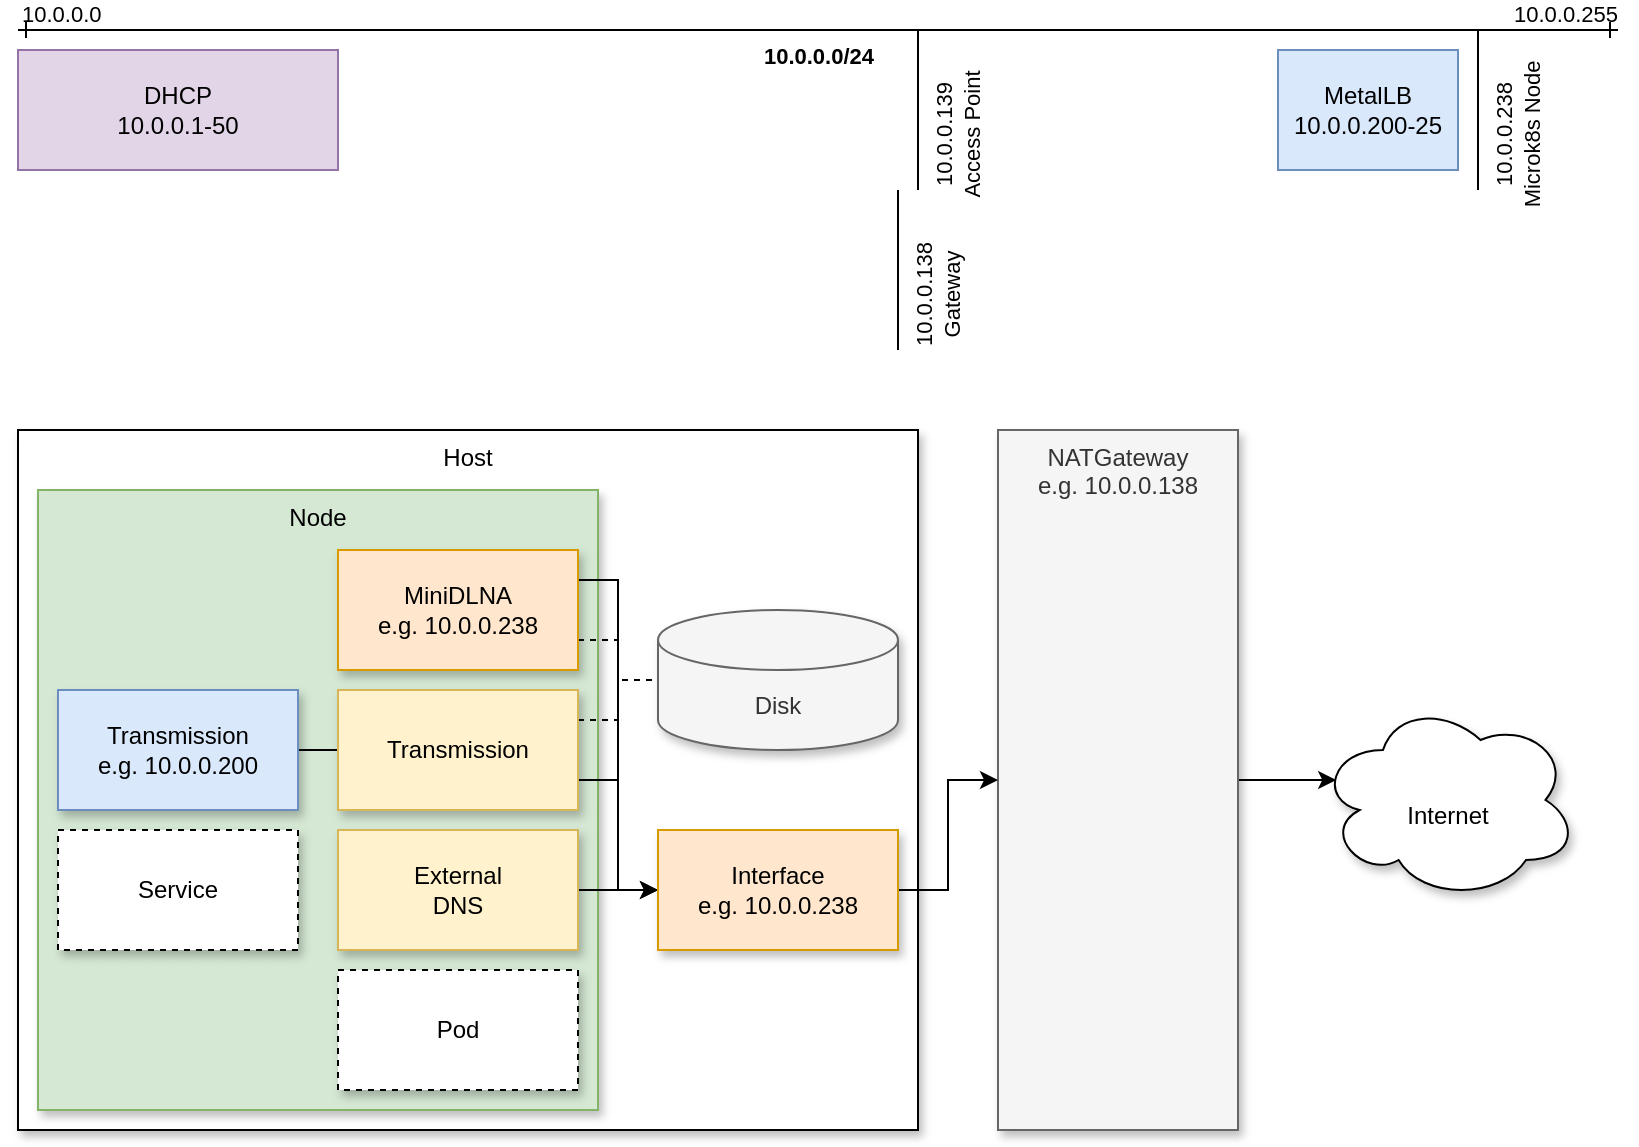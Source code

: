 <mxfile version="13.9.9" type="device"><diagram id="8sO1nv9hWSn88scKicA1" name="Page-1"><mxGraphModel dx="746" dy="502" grid="1" gridSize="10" guides="1" tooltips="1" connect="1" arrows="1" fold="1" page="1" pageScale="1" pageWidth="850" pageHeight="1100" math="0" shadow="0"><root><mxCell id="0"/><mxCell id="1" parent="0"/><mxCell id="RPLtoAjBGSVrYoQam11p-1" value="" style="endArrow=ERone;html=1;strokeWidth=1;sketch=0;startArrow=ERone;startFill=0;endFill=0;" edge="1" parent="1"><mxGeometry x="0.038" y="50" relative="1" as="geometry"><mxPoint x="40" y="40" as="sourcePoint"/><mxPoint x="840" y="40" as="targetPoint"/><mxPoint as="offset"/></mxGeometry></mxCell><mxCell id="RPLtoAjBGSVrYoQam11p-2" value="10.0.0.0/24" style="edgeLabel;resizable=0;html=1;align=center;verticalAlign=top;fontStyle=1" connectable="0" vertex="1" parent="RPLtoAjBGSVrYoQam11p-1"><mxGeometry relative="1" as="geometry"/></mxCell><mxCell id="RPLtoAjBGSVrYoQam11p-3" value="10.0.0.0" style="edgeLabel;resizable=0;html=1;align=left;verticalAlign=bottom;fontStyle=0;labelBackgroundColor=none;" connectable="0" vertex="1" parent="RPLtoAjBGSVrYoQam11p-1"><mxGeometry x="-1" relative="1" as="geometry"/></mxCell><mxCell id="RPLtoAjBGSVrYoQam11p-4" value="10.0.0.255" style="edgeLabel;resizable=0;html=1;align=right;verticalAlign=bottom;labelBackgroundColor=none;fontStyle=0" connectable="0" vertex="1" parent="RPLtoAjBGSVrYoQam11p-1"><mxGeometry x="1" relative="1" as="geometry"/></mxCell><mxCell id="RPLtoAjBGSVrYoQam11p-6" value="DHCP&lt;br&gt;10.0.0.1-50" style="rounded=0;whiteSpace=wrap;html=1;labelBackgroundColor=none;fillColor=#e1d5e7;strokeColor=#9673a6;sketch=0;" vertex="1" parent="1"><mxGeometry x="40" y="50" width="160" height="60" as="geometry"/></mxCell><mxCell id="RPLtoAjBGSVrYoQam11p-7" value="MetalLB&lt;br&gt;10.0.0.200-25" style="rounded=0;whiteSpace=wrap;html=1;labelBackgroundColor=none;fillColor=#dae8fc;strokeColor=#6c8ebf;sketch=0;" vertex="1" parent="1"><mxGeometry x="670" y="50" width="90" height="60" as="geometry"/></mxCell><mxCell id="RPLtoAjBGSVrYoQam11p-9" value="" style="endArrow=none;html=1;strokeWidth=1;sketch=0;" edge="1" parent="1"><mxGeometry width="50" height="50" relative="1" as="geometry"><mxPoint x="480" y="200" as="sourcePoint"/><mxPoint x="480" y="120" as="targetPoint"/></mxGeometry></mxCell><mxCell id="RPLtoAjBGSVrYoQam11p-10" value="10.0.0.138&lt;br&gt;Gateway" style="edgeLabel;html=1;align=center;verticalAlign=middle;resizable=0;points=[];labelBackgroundColor=none;rotation=270;" vertex="1" connectable="0" parent="RPLtoAjBGSVrYoQam11p-9"><mxGeometry x="-0.287" y="-7" relative="1" as="geometry"><mxPoint x="13" y="1" as="offset"/></mxGeometry></mxCell><mxCell id="RPLtoAjBGSVrYoQam11p-11" value="" style="endArrow=none;html=1;strokeWidth=1;sketch=0;" edge="1" parent="1"><mxGeometry width="50" height="50" relative="1" as="geometry"><mxPoint x="490" y="120" as="sourcePoint"/><mxPoint x="490" y="40" as="targetPoint"/></mxGeometry></mxCell><mxCell id="RPLtoAjBGSVrYoQam11p-12" value="10.0.0.139&lt;br&gt;Access Point" style="edgeLabel;html=1;align=center;verticalAlign=middle;resizable=0;points=[];labelBackgroundColor=none;rotation=270;" vertex="1" connectable="0" parent="RPLtoAjBGSVrYoQam11p-11"><mxGeometry x="-0.287" y="-7" relative="1" as="geometry"><mxPoint x="13" y="1" as="offset"/></mxGeometry></mxCell><mxCell id="RPLtoAjBGSVrYoQam11p-15" value="" style="endArrow=none;html=1;strokeWidth=1;sketch=0;" edge="1" parent="1"><mxGeometry width="50" height="50" relative="1" as="geometry"><mxPoint x="770" y="120" as="sourcePoint"/><mxPoint x="770" y="40" as="targetPoint"/></mxGeometry></mxCell><mxCell id="RPLtoAjBGSVrYoQam11p-16" value="10.0.0.238&lt;br&gt;Microk8s Node" style="edgeLabel;html=1;align=center;verticalAlign=middle;resizable=0;points=[];labelBackgroundColor=none;rotation=270;" vertex="1" connectable="0" parent="RPLtoAjBGSVrYoQam11p-15"><mxGeometry x="-0.287" y="-7" relative="1" as="geometry"><mxPoint x="13" y="1" as="offset"/></mxGeometry></mxCell><mxCell id="RPLtoAjBGSVrYoQam11p-17" value="Host" style="rounded=0;whiteSpace=wrap;html=1;labelBackgroundColor=none;sketch=0;shadow=1;verticalAlign=top;" vertex="1" parent="1"><mxGeometry x="40" y="240" width="450" height="350" as="geometry"/></mxCell><mxCell id="RPLtoAjBGSVrYoQam11p-20" value="Node" style="rounded=0;whiteSpace=wrap;html=1;shadow=1;labelBackgroundColor=none;sketch=0;verticalAlign=top;fillColor=#d5e8d4;strokeColor=#82b366;" vertex="1" parent="1"><mxGeometry x="50" y="270" width="280" height="310" as="geometry"/></mxCell><mxCell id="RPLtoAjBGSVrYoQam11p-24" style="edgeStyle=orthogonalEdgeStyle;rounded=0;sketch=0;orthogonalLoop=1;jettySize=auto;html=1;exitX=0;exitY=0.5;exitDx=0;exitDy=0;entryX=1;entryY=0.5;entryDx=0;entryDy=0;startArrow=none;startFill=0;endArrow=none;endFill=0;strokeWidth=1;" edge="1" parent="1" source="RPLtoAjBGSVrYoQam11p-18" target="RPLtoAjBGSVrYoQam11p-22"><mxGeometry relative="1" as="geometry"/></mxCell><mxCell id="RPLtoAjBGSVrYoQam11p-26" style="edgeStyle=orthogonalEdgeStyle;rounded=0;sketch=0;orthogonalLoop=1;jettySize=auto;html=1;exitX=1;exitY=0.25;exitDx=0;exitDy=0;startArrow=none;startFill=0;endArrow=none;endFill=0;strokeWidth=1;entryX=0;entryY=0.5;entryDx=0;entryDy=0;entryPerimeter=0;dashed=1;" edge="1" parent="1" source="RPLtoAjBGSVrYoQam11p-18" target="RPLtoAjBGSVrYoQam11p-25"><mxGeometry relative="1" as="geometry"><mxPoint x="290" y="230" as="targetPoint"/></mxGeometry></mxCell><mxCell id="RPLtoAjBGSVrYoQam11p-34" style="edgeStyle=orthogonalEdgeStyle;rounded=0;sketch=0;orthogonalLoop=1;jettySize=auto;html=1;exitX=1;exitY=0.75;exitDx=0;exitDy=0;entryX=0;entryY=0.5;entryDx=0;entryDy=0;startArrow=none;startFill=0;endArrow=classic;endFill=1;strokeWidth=1;" edge="1" parent="1" source="RPLtoAjBGSVrYoQam11p-18" target="RPLtoAjBGSVrYoQam11p-33"><mxGeometry relative="1" as="geometry"/></mxCell><mxCell id="RPLtoAjBGSVrYoQam11p-18" value="Transmission" style="rounded=0;whiteSpace=wrap;html=1;shadow=1;labelBackgroundColor=none;sketch=0;fillColor=#fff2cc;strokeColor=#d6b656;" vertex="1" parent="1"><mxGeometry x="200" y="370" width="120" height="60" as="geometry"/></mxCell><mxCell id="RPLtoAjBGSVrYoQam11p-27" style="edgeStyle=orthogonalEdgeStyle;rounded=0;sketch=0;orthogonalLoop=1;jettySize=auto;html=1;exitX=1;exitY=0.75;exitDx=0;exitDy=0;startArrow=none;startFill=0;endArrow=none;endFill=0;strokeWidth=1;entryX=0;entryY=0.5;entryDx=0;entryDy=0;entryPerimeter=0;dashed=1;" edge="1" parent="1" source="RPLtoAjBGSVrYoQam11p-19" target="RPLtoAjBGSVrYoQam11p-25"><mxGeometry relative="1" as="geometry"><mxPoint x="430" y="340" as="targetPoint"/></mxGeometry></mxCell><mxCell id="RPLtoAjBGSVrYoQam11p-38" style="edgeStyle=orthogonalEdgeStyle;rounded=0;sketch=0;orthogonalLoop=1;jettySize=auto;html=1;exitX=1;exitY=0.25;exitDx=0;exitDy=0;entryX=0;entryY=0.5;entryDx=0;entryDy=0;startArrow=none;startFill=0;endArrow=classic;endFill=1;strokeWidth=1;" edge="1" parent="1" source="RPLtoAjBGSVrYoQam11p-19" target="RPLtoAjBGSVrYoQam11p-33"><mxGeometry relative="1" as="geometry"/></mxCell><mxCell id="RPLtoAjBGSVrYoQam11p-19" value="MiniDLNA&lt;br&gt;e.g. 10.0.0.238" style="rounded=0;whiteSpace=wrap;html=1;shadow=1;labelBackgroundColor=none;sketch=0;fillColor=#ffe6cc;strokeColor=#d79b00;" vertex="1" parent="1"><mxGeometry x="200" y="300" width="120" height="60" as="geometry"/></mxCell><mxCell id="RPLtoAjBGSVrYoQam11p-21" value="Pod" style="rounded=0;whiteSpace=wrap;html=1;shadow=1;labelBackgroundColor=none;sketch=0;dashed=1;" vertex="1" parent="1"><mxGeometry x="200" y="510" width="120" height="60" as="geometry"/></mxCell><mxCell id="RPLtoAjBGSVrYoQam11p-22" value="Transmission&lt;br&gt;e.g. 10.0.0.200" style="rounded=0;whiteSpace=wrap;html=1;shadow=1;labelBackgroundColor=none;sketch=0;fillColor=#dae8fc;strokeColor=#6c8ebf;" vertex="1" parent="1"><mxGeometry x="60" y="370" width="120" height="60" as="geometry"/></mxCell><mxCell id="RPLtoAjBGSVrYoQam11p-23" value="Service" style="rounded=0;whiteSpace=wrap;html=1;shadow=1;labelBackgroundColor=none;sketch=0;dashed=1;" vertex="1" parent="1"><mxGeometry x="60" y="440" width="120" height="60" as="geometry"/></mxCell><mxCell id="RPLtoAjBGSVrYoQam11p-25" value="Disk" style="shape=cylinder3;whiteSpace=wrap;html=1;boundedLbl=1;backgroundOutline=1;size=15;shadow=1;labelBackgroundColor=none;sketch=0;fillColor=#f5f5f5;strokeColor=#666666;fontColor=#333333;" vertex="1" parent="1"><mxGeometry x="360" y="330" width="120" height="70" as="geometry"/></mxCell><mxCell id="RPLtoAjBGSVrYoQam11p-35" style="edgeStyle=orthogonalEdgeStyle;rounded=0;sketch=0;orthogonalLoop=1;jettySize=auto;html=1;exitX=1;exitY=0.5;exitDx=0;exitDy=0;entryX=0;entryY=0.5;entryDx=0;entryDy=0;startArrow=none;startFill=0;endArrow=none;endFill=0;strokeWidth=1;" edge="1" parent="1" source="RPLtoAjBGSVrYoQam11p-28" target="RPLtoAjBGSVrYoQam11p-33"><mxGeometry relative="1" as="geometry"/></mxCell><mxCell id="RPLtoAjBGSVrYoQam11p-28" value="External&lt;br&gt;DNS" style="rounded=0;whiteSpace=wrap;html=1;shadow=1;labelBackgroundColor=none;sketch=0;fillColor=#fff2cc;strokeColor=#d6b656;" vertex="1" parent="1"><mxGeometry x="200" y="440" width="120" height="60" as="geometry"/></mxCell><mxCell id="RPLtoAjBGSVrYoQam11p-40" style="edgeStyle=orthogonalEdgeStyle;rounded=0;sketch=0;orthogonalLoop=1;jettySize=auto;html=1;exitX=1;exitY=0.5;exitDx=0;exitDy=0;entryX=0.07;entryY=0.4;entryDx=0;entryDy=0;entryPerimeter=0;startArrow=none;startFill=0;endArrow=classic;endFill=1;strokeWidth=1;" edge="1" parent="1" source="RPLtoAjBGSVrYoQam11p-30" target="RPLtoAjBGSVrYoQam11p-39"><mxGeometry relative="1" as="geometry"/></mxCell><mxCell id="RPLtoAjBGSVrYoQam11p-30" value="NATGateway&lt;br&gt;e.g. 10.0.0.138" style="rounded=0;whiteSpace=wrap;html=1;shadow=1;labelBackgroundColor=none;sketch=0;fillColor=#f5f5f5;strokeColor=#666666;fontColor=#333333;verticalAlign=top;" vertex="1" parent="1"><mxGeometry x="530" y="240" width="120" height="350" as="geometry"/></mxCell><mxCell id="RPLtoAjBGSVrYoQam11p-37" style="edgeStyle=orthogonalEdgeStyle;rounded=0;sketch=0;orthogonalLoop=1;jettySize=auto;html=1;exitX=1;exitY=0.5;exitDx=0;exitDy=0;startArrow=none;startFill=0;endArrow=classic;endFill=1;strokeWidth=1;" edge="1" parent="1" source="RPLtoAjBGSVrYoQam11p-33" target="RPLtoAjBGSVrYoQam11p-30"><mxGeometry relative="1" as="geometry"/></mxCell><mxCell id="RPLtoAjBGSVrYoQam11p-33" value="Interface&lt;br&gt;e.g. 10.0.0.238" style="rounded=0;whiteSpace=wrap;html=1;shadow=1;labelBackgroundColor=none;sketch=0;fillColor=#ffe6cc;strokeColor=#d79b00;" vertex="1" parent="1"><mxGeometry x="360" y="440" width="120" height="60" as="geometry"/></mxCell><mxCell id="RPLtoAjBGSVrYoQam11p-39" value="&lt;br&gt;Internet" style="ellipse;shape=cloud;whiteSpace=wrap;html=1;shadow=1;labelBackgroundColor=none;sketch=0;gradientColor=none;verticalAlign=middle;" vertex="1" parent="1"><mxGeometry x="690" y="375" width="130" height="100" as="geometry"/></mxCell></root></mxGraphModel></diagram></mxfile>